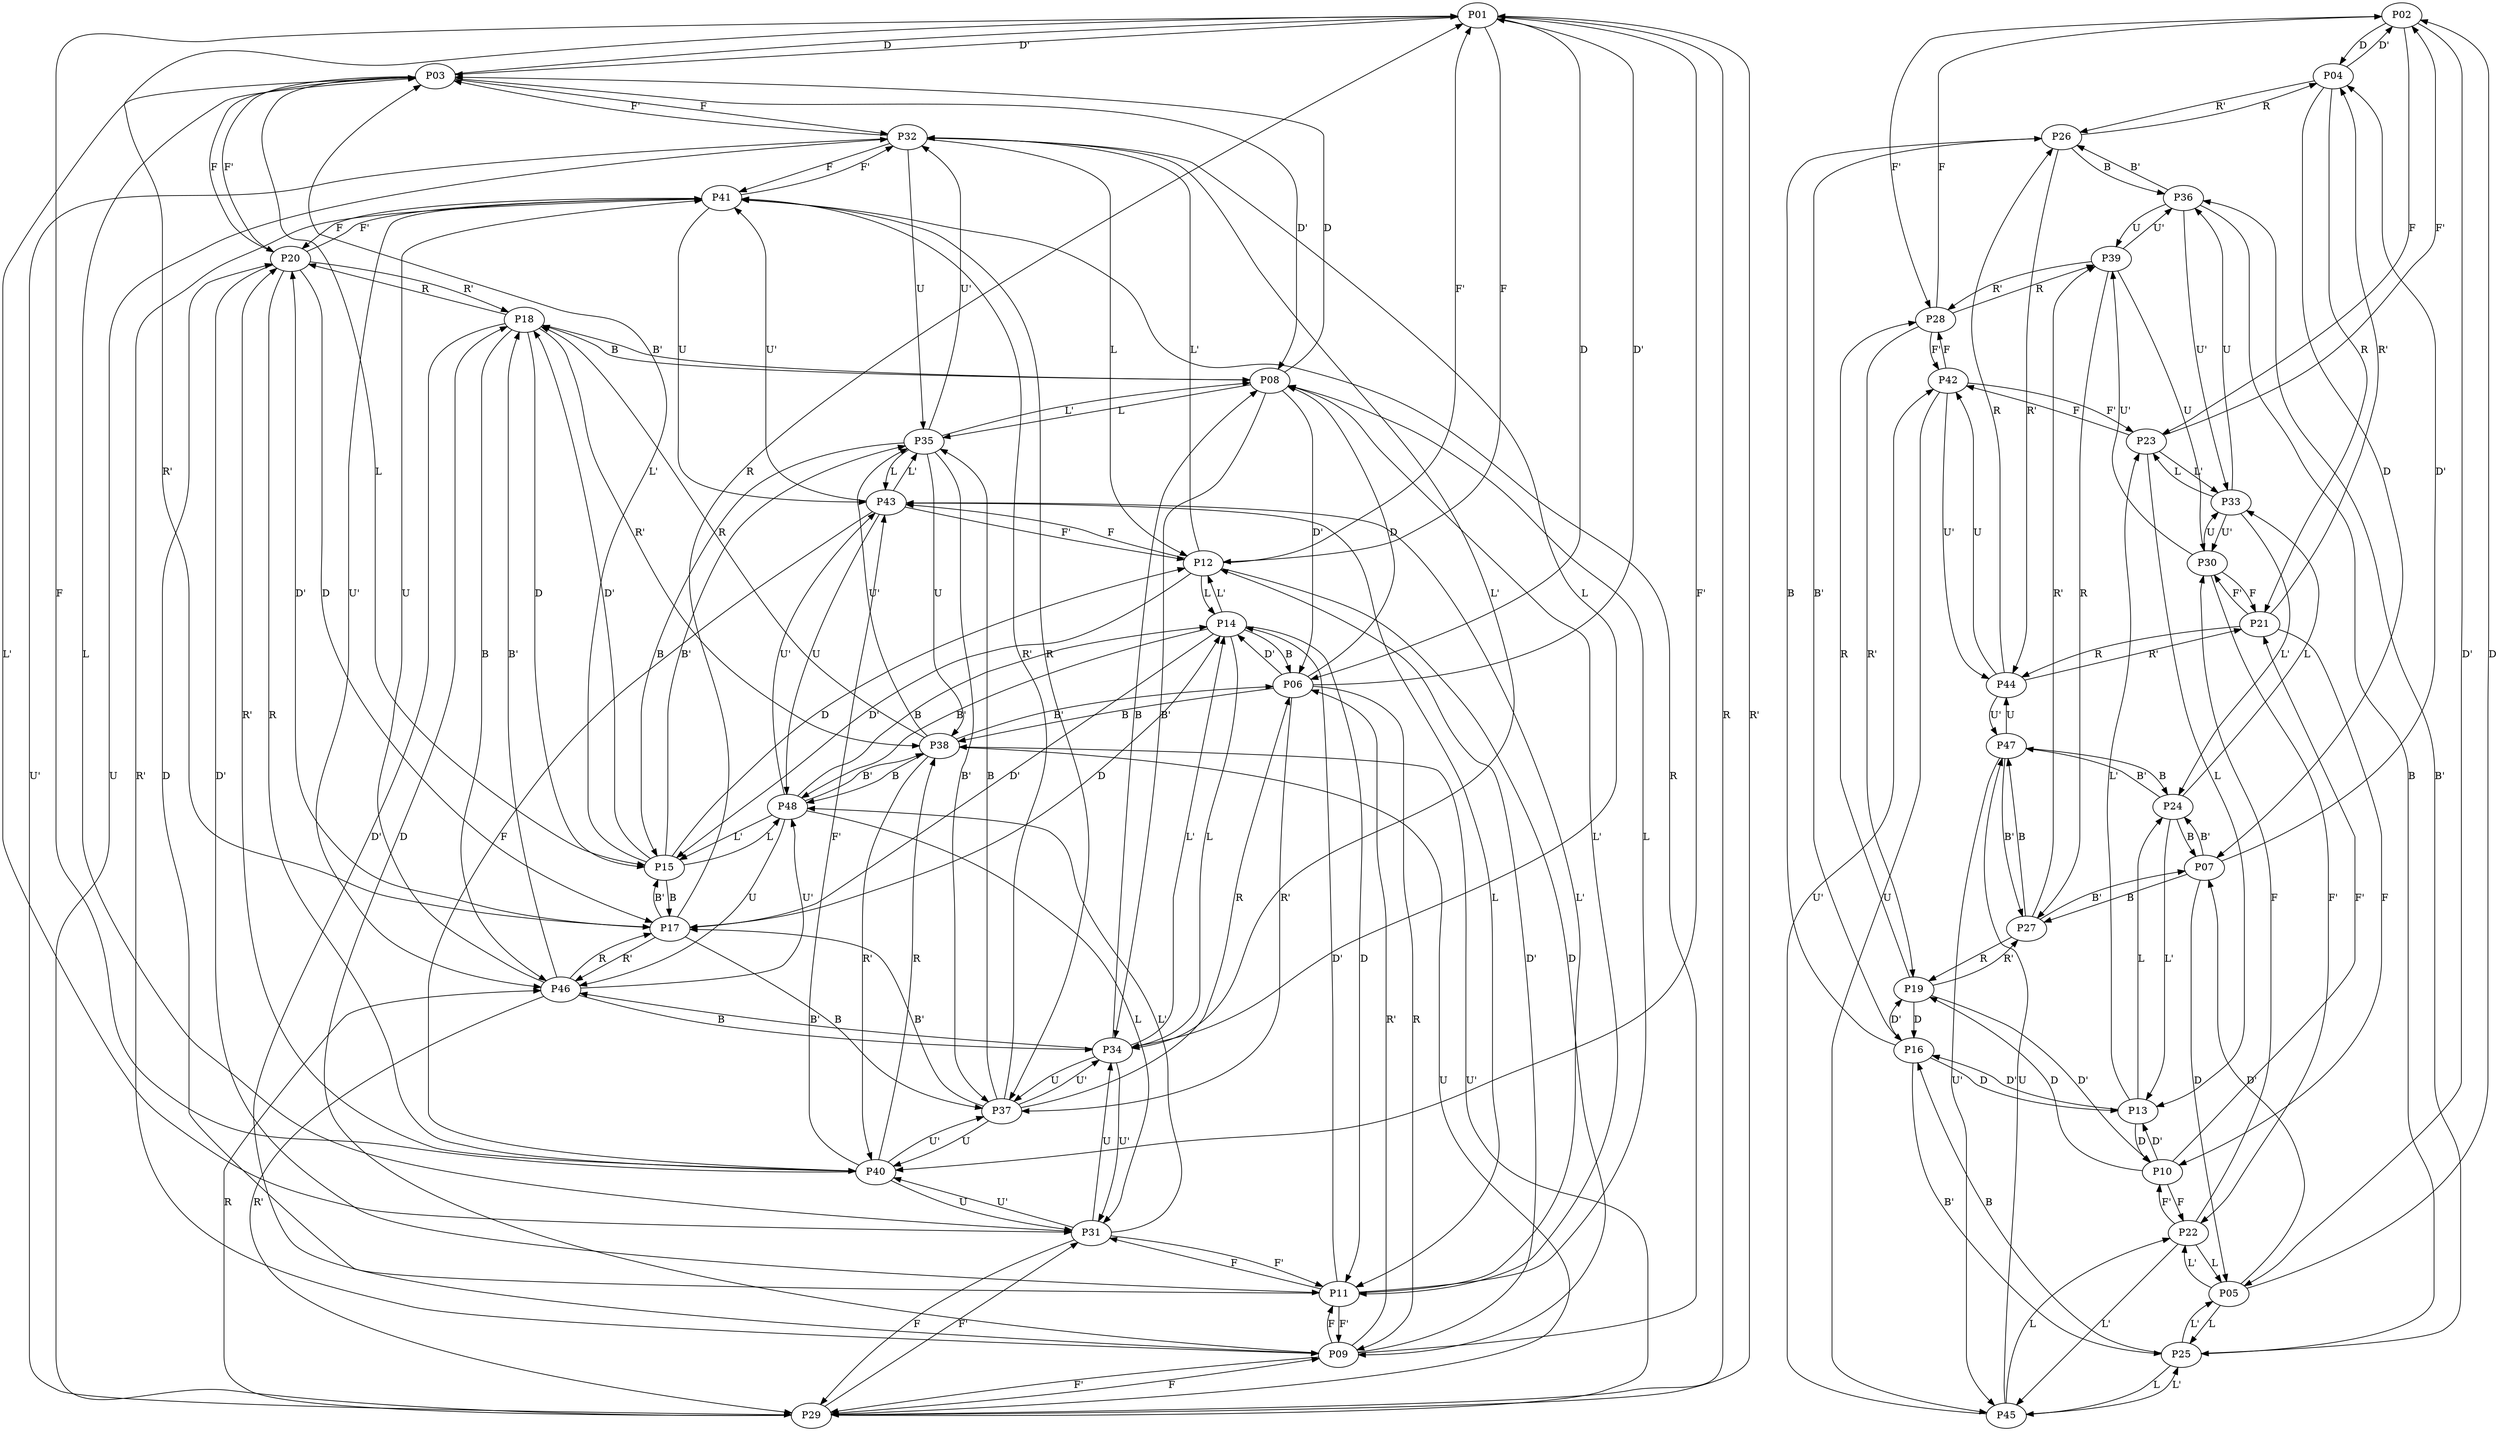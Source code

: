 digraph finite_state_machine {
    P01 -> P03 [label="D'"];
    P01 -> P06 [label="D"];
    P01 -> P12 [label="F"];
    P01 -> P17 [label="R'"];
    P01 -> P29 [label="R"];
    P01 -> P40 [label="F'"];

    P03 -> P01 [label="D"];
    P03 -> P08 [label="D'"];
    P03 -> P15 [label="L"];
    P03 -> P20 [label="F'"];
    P03 -> P31 [label="L'"];
    P03 -> P32 [label="F"];

    P06 -> P01 [label="D'"];
    P06 -> P08 [label="D"];
    P06 -> P09 [label="R"];
    P06 -> P14 [label="D'"];
    P06 -> P37 [label="R'"];
    P06 -> P38 [label="B"];

    P08 -> P03 [label="D"];
    P08 -> P06 [label="D'"];
    P08 -> P11 [label="L'"];
    P08 -> P18 [label="B"];
    P08 -> P34 [label="B'"];
    P08 -> P35 [label="L"];

    P09 -> P06 [label="R'"];
    P09 -> P11 [label="F"];
    P09 -> P12 [label="D'"];
    P09 -> P18 [label="D"];
    P09 -> P29 [label="F'"];
    P09 -> P41 [label="R"];

    P11 -> P08 [label="L"];
    P11 -> P09 [label="F'"];
    P11 -> P14 [label="D'"];
    P11 -> P20 [label="D"];
    P11 -> P31 [label="F"];
    P11 -> P43 [label="L'"];

    P12 -> P01 [label="F'"];
    P12 -> P09 [label="D"];
    P12 -> P14 [label="L"];
    P12 -> P15 [label="D'"];
    P12 -> P32 [label="L'"];
    P12 -> P43 [label="F"];

    P14 -> P06 [label="B"];
    P14 -> P11 [label="D"];
    P14 -> P12 [label="L'"];
    P14 -> P17 [label="D'"];
    P14 -> P34 [label="L"];
    P14 -> P48 [label="B'"];

    P15 -> P03 [label="L'"];
    P15 -> P12 [label="D"];
    P15 -> P17 [label="B"];
    P15 -> P18 [label="D'"];
    P15 -> P35 [label="B'"];
    P15 -> P48 [label="L"];

    P17 -> P01 [label="R"];
    P17 -> P14 [label="D"];
    P17 -> P15 [label="B'"];
    P17 -> P20 [label="D'"];
    P17 -> P37 [label="B"];
    P17 -> P46 [label="R'"];

    P18 -> P08 [label="B'"];
    P18 -> P09 [label="D'"];
    P18 -> P15 [label="D"];
    P18 -> P20 [label="R"];
    P18 -> P38 [label="R'"];
    P18 -> P46 [label="B"];

    P20 -> P03 [label="F"];
    P20 -> P11 [label="D'"];
    P20 -> P17 [label="D"];
    P20 -> P18 [label="R'"];
    P20 -> P40 [label="R"];
    P20 -> P41 [label="F'"];

    P29 -> P01 [label="R'"];
    P29 -> P09 [label="F"];
    P29 -> P31 [label="F'"];
    P29 -> P32 [label="U"];
    P29 -> P38 [label="U'"];
    P29 -> P46 [label="R"];

    P31 -> P03 [label="L"];
    P31 -> P11 [label="F'"];
    P31 -> P29 [label="F"];
    P31 -> P34 [label="U"];
    P31 -> P40 [label="U'"];
    P31 -> P48 [label="L'"];

    P32 -> P03 [label="F'"];
    P32 -> P12 [label="L"];
    P32 -> P29 [label="U'"];
    P32 -> P34 [label="L'"];
    P32 -> P35 [label="U"];
    P32 -> P41 [label="F"];

    P34 -> P08 [label="B"];
    P34 -> P14 [label="L'"];
    P34 -> P31 [label="U'"];
    P34 -> P32 [label="L"];
    P34 -> P37 [label="U"];
    P34 -> P46 [label="B'"];

    P35 -> P08 [label="L'"];
    P35 -> P15 [label="B"];
    P35 -> P32 [label="U'"];
    P35 -> P37 [label="B'"];
    P35 -> P38 [label="U"];
    P35 -> P43 [label="L"];

    P37 -> P06 [label="R"];
    P37 -> P17 [label="B'"];
    P37 -> P34 [label="U'"];
    P37 -> P35 [label="B"];
    P37 -> P40 [label="U"];
    P37 -> P41 [label="R'"];

    P38 -> P06 [label="B'"];
    P38 -> P18 [label="R"];
    P38 -> P29 [label="U"];
    P38 -> P35 [label="U'"];
    P38 -> P40 [label="R'"];
    P38 -> P48 [label="B"];

    P40 -> P01 [label="F"];
    P40 -> P20 [label="R'"];
    P40 -> P31 [label="U"];
    P40 -> P37 [label="U'"];
    P40 -> P38 [label="R"];
    P40 -> P43 [label="F'"];

    P41 -> P09 [label="R'"];
    P41 -> P20 [label="F"];
    P41 -> P32 [label="F'"];
    P41 -> P37 [label="R"];
    P41 -> P43 [label="U"];
    P41 -> P46 [label="U'"];

    P43 -> P11 [label="L"];
    P43 -> P12 [label="F'"];
    P43 -> P35 [label="L'"];
    P43 -> P40 [label="F"];
    P43 -> P41 [label="U'"];
    P43 -> P48 [label="U"];

    P46 -> P17 [label="R"];
    P46 -> P18 [label="B'"];
    P46 -> P29 [label="R'"];
    P46 -> P34 [label="B"];
    P46 -> P41 [label="U"];
    P46 -> P48 [label="U'"];

    P48 -> P14 [label="B"];
    P48 -> P15 [label="L'"];
    P48 -> P31 [label="L"];
    P48 -> P38 [label="B'"];
    P48 -> P43 [label="U'"];
    P48 -> P46 [label="U"];




    P02 -> P04 [label="D"];
    P02 -> P05 [label="D'"];
    P02 -> P23 [label="F"];
    P02 -> P28 [label="F'"];

    P04 -> P02 [label="D'"];
    P04 -> P07 [label="D"];
    P04 -> P21 [label="R"];
    P04 -> P26 [label="R'"];

    P05 -> P02 [label="D"];
    P05 -> P07 [label="D'"];
    P05 -> P22 [label="L'"];
    P05 -> P25 [label="L"];

    P07 -> P04 [label="D'"];
    P07 -> P05 [label="D"];
    P07 -> P24 [label="B'"];
    P07 -> P27 [label="B"];

    P10 -> P13 [label="D'"];
    P10 -> P19 [label="D"];
    P10 -> P21 [label="F'"];
    P10 -> P22 [label="F"];

    P13 -> P10 [label="D"];
    P13 -> P16 [label="D'"];
    P13 -> P23 [label="L'"];
    P13 -> P24 [label="L"];

    P16 -> P13 [label="D"];
    P16 -> P19 [label="D'"];
    P16 -> P25 [label="B'"];
    P16 -> P26 [label="B"];

    P19 -> P16 [label="D"];
    P19 -> P10 [label="D'"];
    P19 -> P27 [label="R'"];
    P19 -> P28 [label="R"];

    P21 -> P04 [label="R'"];
    P21 -> P10 [label="F"];
    P21 -> P30 [label="F'"];
    P21 -> P44 [label="R"];

    P22 -> P05 [label="L"];
    P22 -> P10 [label="F'"];
    P22 -> P30 [label="F"];
    P22 -> P45 [label="L'"];

    P23 -> P02 [label="F'"];
    P23 -> P13 [label="L"];
    P23 -> P33 [label="L'"];
    P23 -> P42 [label="F"];

    P24 -> P07 [label="B"];
    P24 -> P13 [label="L'"];
    P24 -> P33 [label="L"];
    P24 -> P47 [label="B'"];

    P25 -> P05 [label="L'"];
    P25 -> P16 [label="B"];
    P25 -> P36 [label="B'"];
    P25 -> P45 [label="L"];

    P26 -> P04 [label="R"];
    P26 -> P16 [label="B'"];
    P26 -> P36 [label="B"];
    P26 -> P44 [label="R'"];

    P27 -> P07 [label="B'"];
    P27 -> P19 [label="R"];
    P27 -> P39 [label="R'"];
    P27 -> P47 [label="B"];

    P28 -> P02 [label="F"];
    P28 -> P19 [label="R'"];
    P28 -> P39 [label="R"];
    P28 -> P42 [label="F'"];

    P30 -> P21 [label="F"];
    P30 -> P22 [label="F'"];
    P30 -> P33 [label="U"];
    P30 -> P39 [label="U'"];

    P33 -> P23 [label="L"];
    P33 -> P24 [label="L'"];
    P33 -> P30 [label="U'"];
    P33 -> P36 [label="U"];

    P36 -> P25 [label="B"];
    P36 -> P26 [label="B'"];
    P36 -> P33 [label="U'"];
    P36 -> P39 [label="U"];

    P39 -> P27 [label="R"];
    P39 -> P28 [label="R'"];
    P39 -> P30 [label="U"];
    P39 -> P36 [label="U'"];

    P42 -> P23 [label="F'"];
    P42 -> P28 [label="F"];
    P42 -> P44 [label="U'"];
    P42 -> P45 [label="U"];

    P44 -> P21 [label="R'"];
    P44 -> P26 [label="R"];
    P44 -> P42 [label="U"];
    P44 -> P47 [label="U'"];

    P45 -> P22 [label="L"];
    P45 -> P25 [label="L'"];
    P45 -> P42 [label="U'"];
    P45 -> P47 [label="U"];

    P47 -> P24 [label="B"];
    P47 -> P27 [label="B'"];
    P47 -> P44 [label="U"];
    P47 -> P45 [label="U'"];
}
